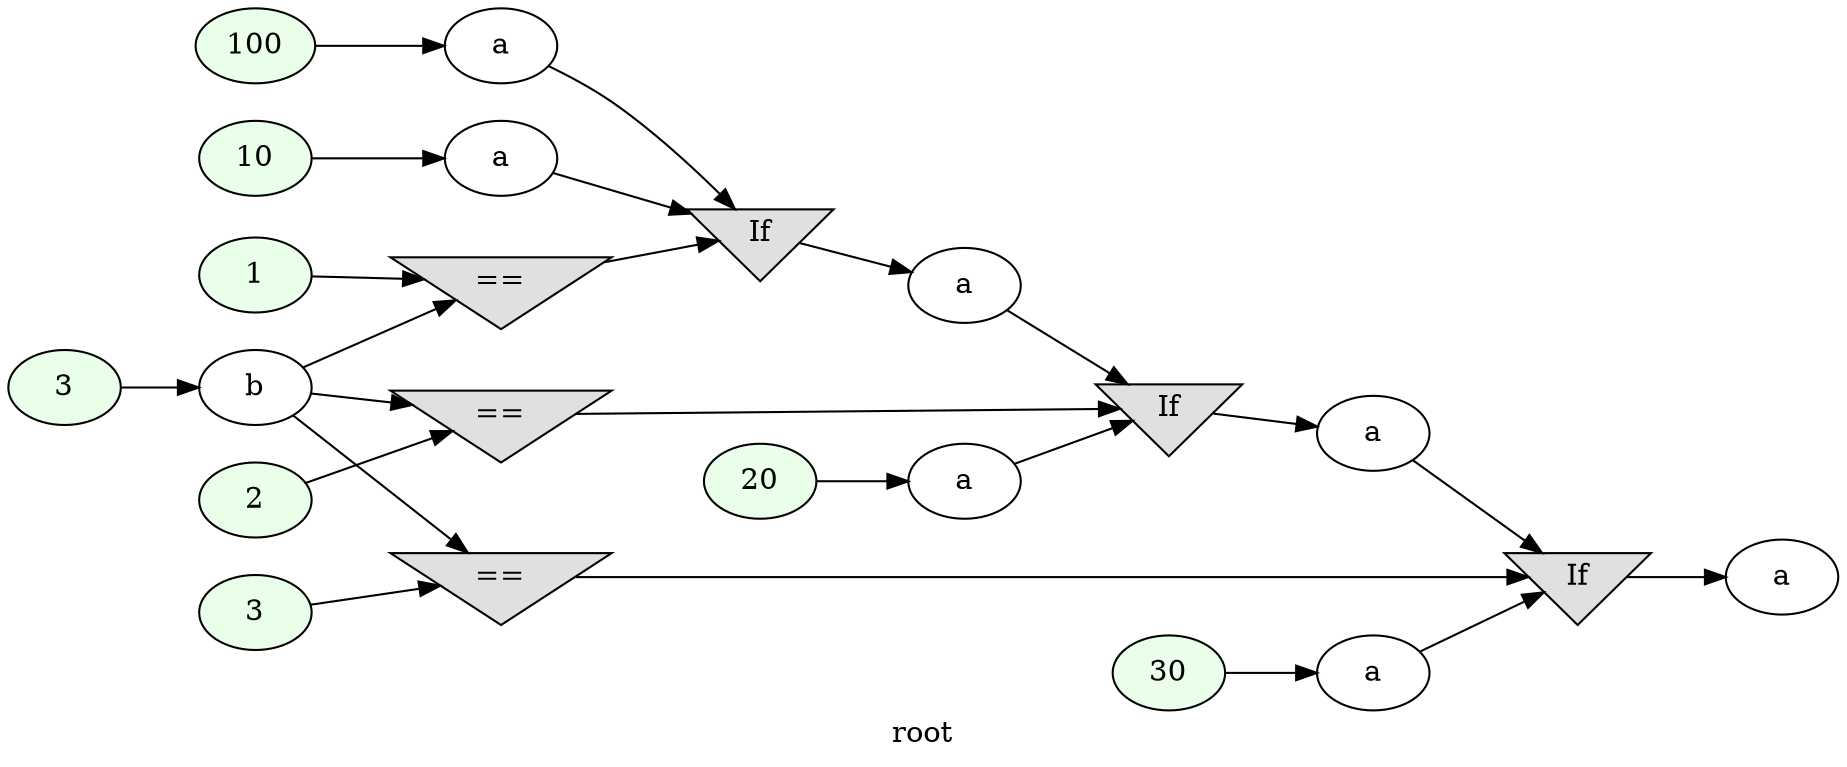 digraph G
{
rankdir=LR;
label = "root";
	node_000001 [ label = "3", style=filled, fillcolor="#E9FFE9", startingline=5 ]
	node_000002 [ label = "b", startingline=5 ]
	node_000003 [ label = "1", style=filled, fillcolor="#E9FFE9", startingline=7 ]
	node_000004 [ label = "==", shape=invtriangle, style=filled, fillcolor="#E0E0E0", startingline=7 ]
	node_000006 [ label = "10", style=filled, fillcolor="#E9FFE9", startingline=8 ]
	node_000008 [ label = "a", startingline=8 ]
	node_000010 [ label = "100", style=filled, fillcolor="#E9FFE9", startingline=11 ]
	node_000012 [ label = "a", startingline=11 ]
	node_000013 [ label = "If", shape=invtriangle, style=filled, fillcolor="#E0E0E0", startingline=11 ]
	node_000014 [ label = "a", startingline=11 ]
	node_000015 [ label = "2", style=filled, fillcolor="#E9FFE9", startingline=11 ]
	node_000016 [ label = "==", shape=invtriangle, style=filled, fillcolor="#E0E0E0", startingline=11 ]
	node_000018 [ label = "20", style=filled, fillcolor="#E9FFE9", startingline=9 ]
	node_000020 [ label = "a", startingline=9 ]
	node_000021 [ label = "If", shape=invtriangle, style=filled, fillcolor="#E0E0E0", startingline=9 ]
	node_000022 [ label = "a", startingline=9 ]
	node_000023 [ label = "3", style=filled, fillcolor="#E9FFE9", startingline=9 ]
	node_000024 [ label = "==", shape=invtriangle, style=filled, fillcolor="#E0E0E0", startingline=9 ]
	node_000026 [ label = "30", style=filled, fillcolor="#E9FFE9", startingline=10 ]
	node_000028 [ label = "a", startingline=10 ]
	node_000029 [ label = "If", shape=invtriangle, style=filled, fillcolor="#E0E0E0", startingline=10 ]
	node_000030 [ label = "a", startingline=10 ]
	node_000001 -> node_000002
	node_000002 -> node_000004
	node_000002 -> node_000016
	node_000002 -> node_000024
	node_000003 -> node_000004
	node_000004 -> node_000013
	node_000006 -> node_000008
	node_000008 -> node_000013
	node_000010 -> node_000012
	node_000012 -> node_000013
	node_000013 -> node_000014
	node_000014 -> node_000021
	node_000015 -> node_000016
	node_000016 -> node_000021
	node_000018 -> node_000020
	node_000020 -> node_000021
	node_000021 -> node_000022
	node_000022 -> node_000029
	node_000023 -> node_000024
	node_000024 -> node_000029
	node_000026 -> node_000028
	node_000028 -> node_000029
	node_000029 -> node_000030
}
